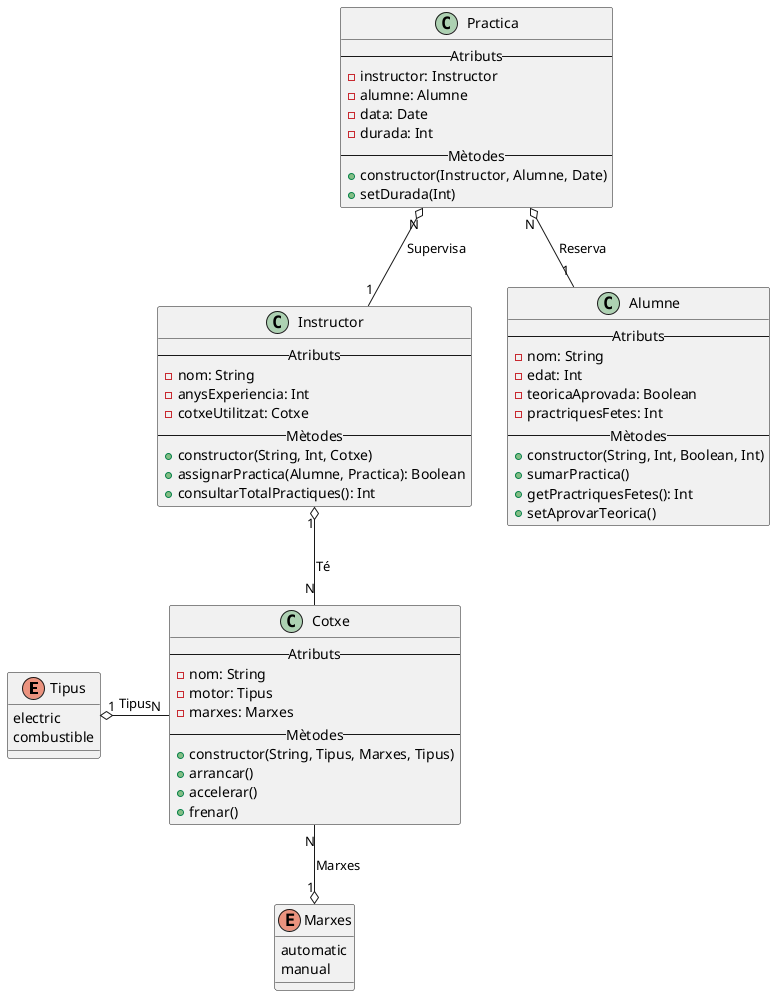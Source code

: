 @startuml
'https://plantuml.com/class-diagram

enum Tipus {
    electric
    combustible
}

enum Marxes{
    automatic
    manual
}

class Cotxe{
    -- Atributs --
    - nom: String
    - motor: Tipus
    - marxes: Marxes
    -- Mètodes --
    + constructor(String, Tipus, Marxes, Tipus)
    + arrancar()
    + accelerar()
    + frenar()
}

class Instructor{
    -- Atributs --
    - nom: String
    - anysExperiencia: Int
    - cotxeUtilitzat: Cotxe
    -- Mètodes --
    + constructor(String, Int, Cotxe)
    + assignarPractica(Alumne, Practica): Boolean
    + consultarTotalPractiques(): Int
}

class Alumne {
    -- Atributs --
    - nom: String
    - edat: Int
    - teoricaAprovada: Boolean
    - practriquesFetes: Int
    -- Mètodes --
    + constructor(String, Int, Boolean, Int)
    + sumarPractica()
    + getPractriquesFetes(): Int
    + setAprovarTeorica()
}

class Practica {
    -- Atributs --
    - instructor: Instructor
    - alumne: Alumne
    - data: Date
    - durada: Int
    -- Mètodes --
    + constructor(Instructor, Alumne, Date)
    + setDurada(Int)
}

Practica "N" o-- "1" Instructor: Supervisa
Practica "N" o-- "1" Alumne: Reserva
Instructor "1" o-- "N" Cotxe: Té
Tipus "1" o-right- "N" Cotxe: Tipus
Marxes "1" o-up- "N" Cotxe: Marxes

@enduml